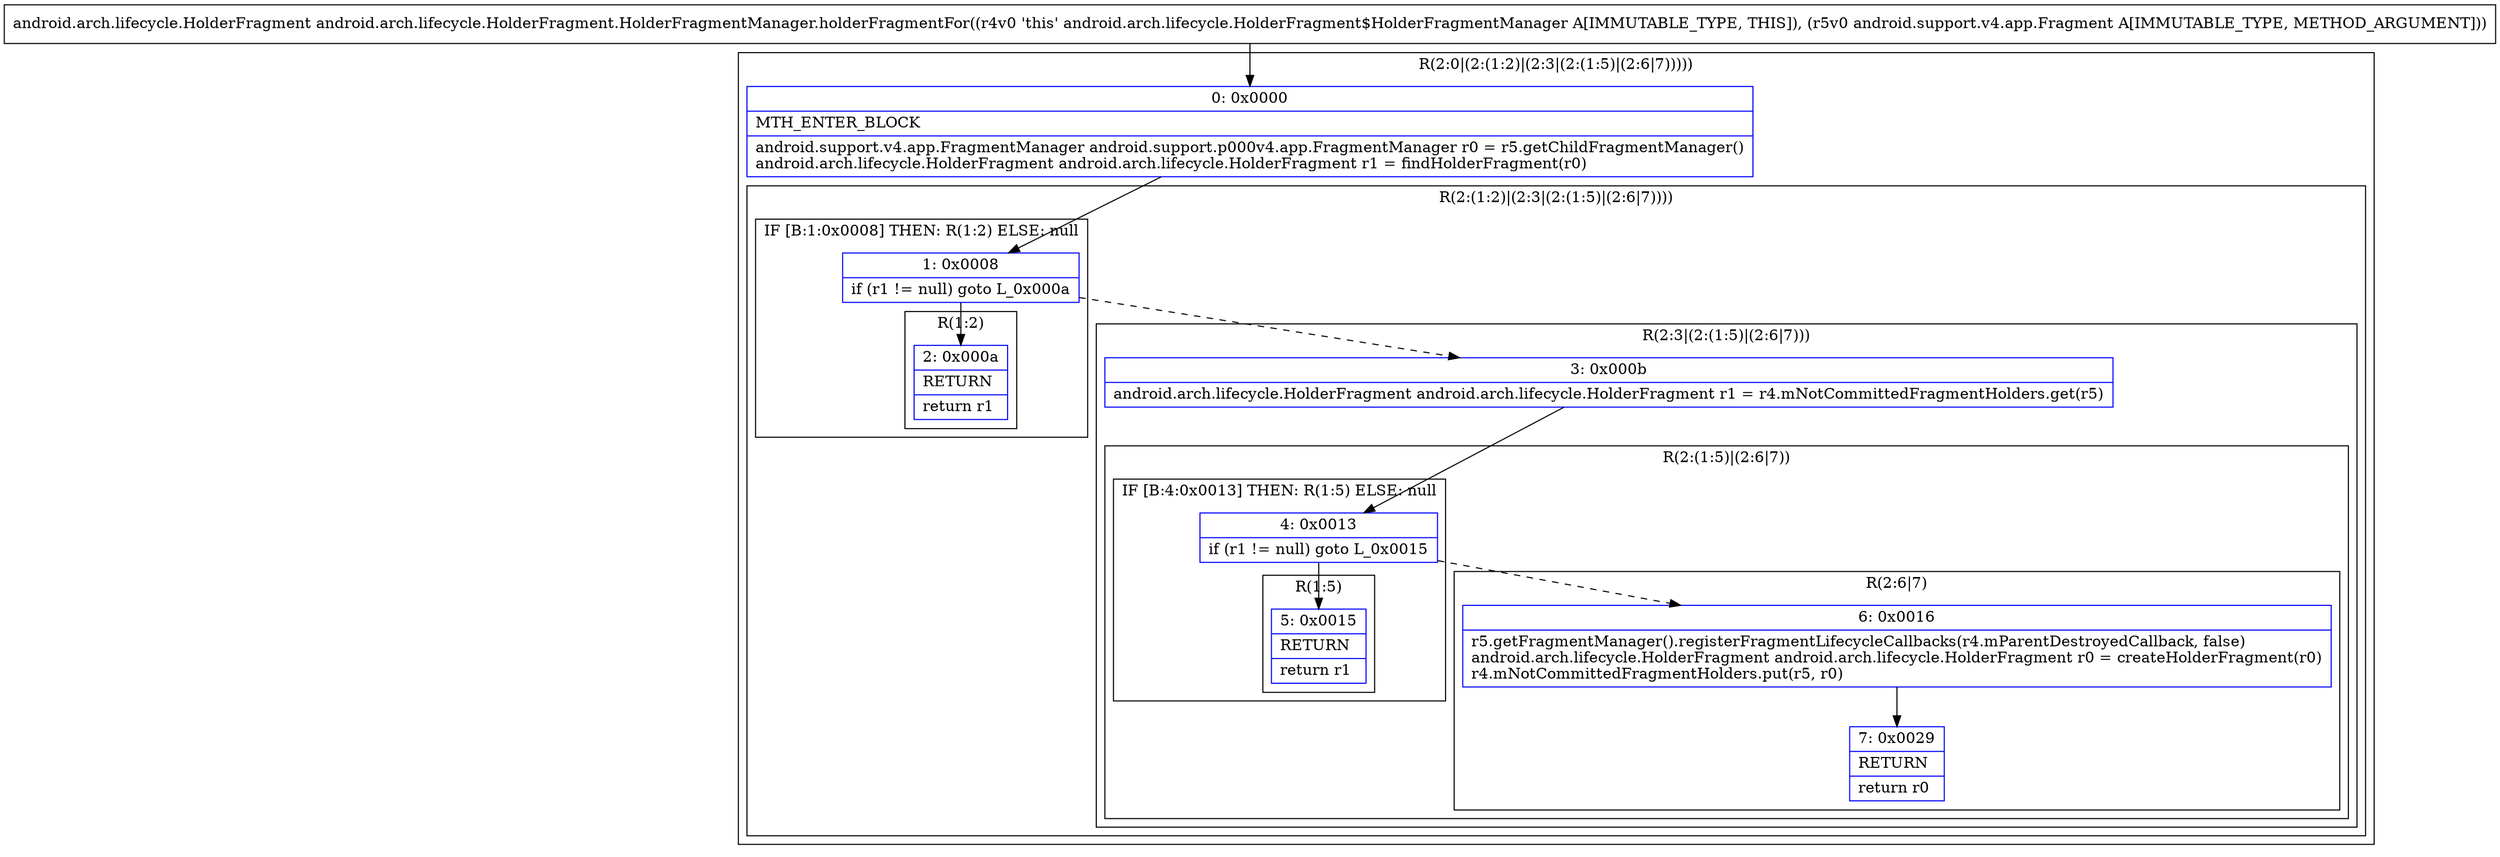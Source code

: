 digraph "CFG forandroid.arch.lifecycle.HolderFragment.HolderFragmentManager.holderFragmentFor(Landroid\/support\/v4\/app\/Fragment;)Landroid\/arch\/lifecycle\/HolderFragment;" {
subgraph cluster_Region_1996661389 {
label = "R(2:0|(2:(1:2)|(2:3|(2:(1:5)|(2:6|7)))))";
node [shape=record,color=blue];
Node_0 [shape=record,label="{0\:\ 0x0000|MTH_ENTER_BLOCK\l|android.support.v4.app.FragmentManager android.support.p000v4.app.FragmentManager r0 = r5.getChildFragmentManager()\landroid.arch.lifecycle.HolderFragment android.arch.lifecycle.HolderFragment r1 = findHolderFragment(r0)\l}"];
subgraph cluster_Region_757095457 {
label = "R(2:(1:2)|(2:3|(2:(1:5)|(2:6|7))))";
node [shape=record,color=blue];
subgraph cluster_IfRegion_759149913 {
label = "IF [B:1:0x0008] THEN: R(1:2) ELSE: null";
node [shape=record,color=blue];
Node_1 [shape=record,label="{1\:\ 0x0008|if (r1 != null) goto L_0x000a\l}"];
subgraph cluster_Region_932017411 {
label = "R(1:2)";
node [shape=record,color=blue];
Node_2 [shape=record,label="{2\:\ 0x000a|RETURN\l|return r1\l}"];
}
}
subgraph cluster_Region_1442430901 {
label = "R(2:3|(2:(1:5)|(2:6|7)))";
node [shape=record,color=blue];
Node_3 [shape=record,label="{3\:\ 0x000b|android.arch.lifecycle.HolderFragment android.arch.lifecycle.HolderFragment r1 = r4.mNotCommittedFragmentHolders.get(r5)\l}"];
subgraph cluster_Region_734071829 {
label = "R(2:(1:5)|(2:6|7))";
node [shape=record,color=blue];
subgraph cluster_IfRegion_1593591083 {
label = "IF [B:4:0x0013] THEN: R(1:5) ELSE: null";
node [shape=record,color=blue];
Node_4 [shape=record,label="{4\:\ 0x0013|if (r1 != null) goto L_0x0015\l}"];
subgraph cluster_Region_238659280 {
label = "R(1:5)";
node [shape=record,color=blue];
Node_5 [shape=record,label="{5\:\ 0x0015|RETURN\l|return r1\l}"];
}
}
subgraph cluster_Region_1799099983 {
label = "R(2:6|7)";
node [shape=record,color=blue];
Node_6 [shape=record,label="{6\:\ 0x0016|r5.getFragmentManager().registerFragmentLifecycleCallbacks(r4.mParentDestroyedCallback, false)\landroid.arch.lifecycle.HolderFragment android.arch.lifecycle.HolderFragment r0 = createHolderFragment(r0)\lr4.mNotCommittedFragmentHolders.put(r5, r0)\l}"];
Node_7 [shape=record,label="{7\:\ 0x0029|RETURN\l|return r0\l}"];
}
}
}
}
}
MethodNode[shape=record,label="{android.arch.lifecycle.HolderFragment android.arch.lifecycle.HolderFragment.HolderFragmentManager.holderFragmentFor((r4v0 'this' android.arch.lifecycle.HolderFragment$HolderFragmentManager A[IMMUTABLE_TYPE, THIS]), (r5v0 android.support.v4.app.Fragment A[IMMUTABLE_TYPE, METHOD_ARGUMENT])) }"];
MethodNode -> Node_0;
Node_0 -> Node_1;
Node_1 -> Node_2;
Node_1 -> Node_3[style=dashed];
Node_3 -> Node_4;
Node_4 -> Node_5;
Node_4 -> Node_6[style=dashed];
Node_6 -> Node_7;
}

